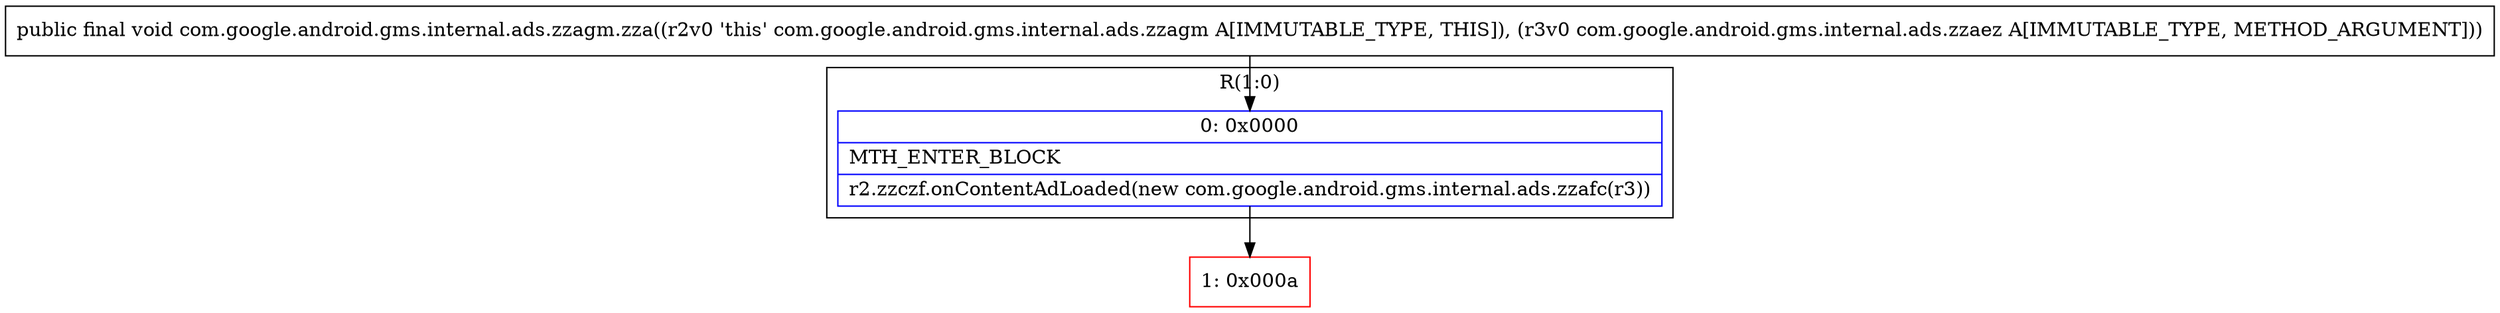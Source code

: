 digraph "CFG forcom.google.android.gms.internal.ads.zzagm.zza(Lcom\/google\/android\/gms\/internal\/ads\/zzaez;)V" {
subgraph cluster_Region_613177829 {
label = "R(1:0)";
node [shape=record,color=blue];
Node_0 [shape=record,label="{0\:\ 0x0000|MTH_ENTER_BLOCK\l|r2.zzczf.onContentAdLoaded(new com.google.android.gms.internal.ads.zzafc(r3))\l}"];
}
Node_1 [shape=record,color=red,label="{1\:\ 0x000a}"];
MethodNode[shape=record,label="{public final void com.google.android.gms.internal.ads.zzagm.zza((r2v0 'this' com.google.android.gms.internal.ads.zzagm A[IMMUTABLE_TYPE, THIS]), (r3v0 com.google.android.gms.internal.ads.zzaez A[IMMUTABLE_TYPE, METHOD_ARGUMENT])) }"];
MethodNode -> Node_0;
Node_0 -> Node_1;
}

